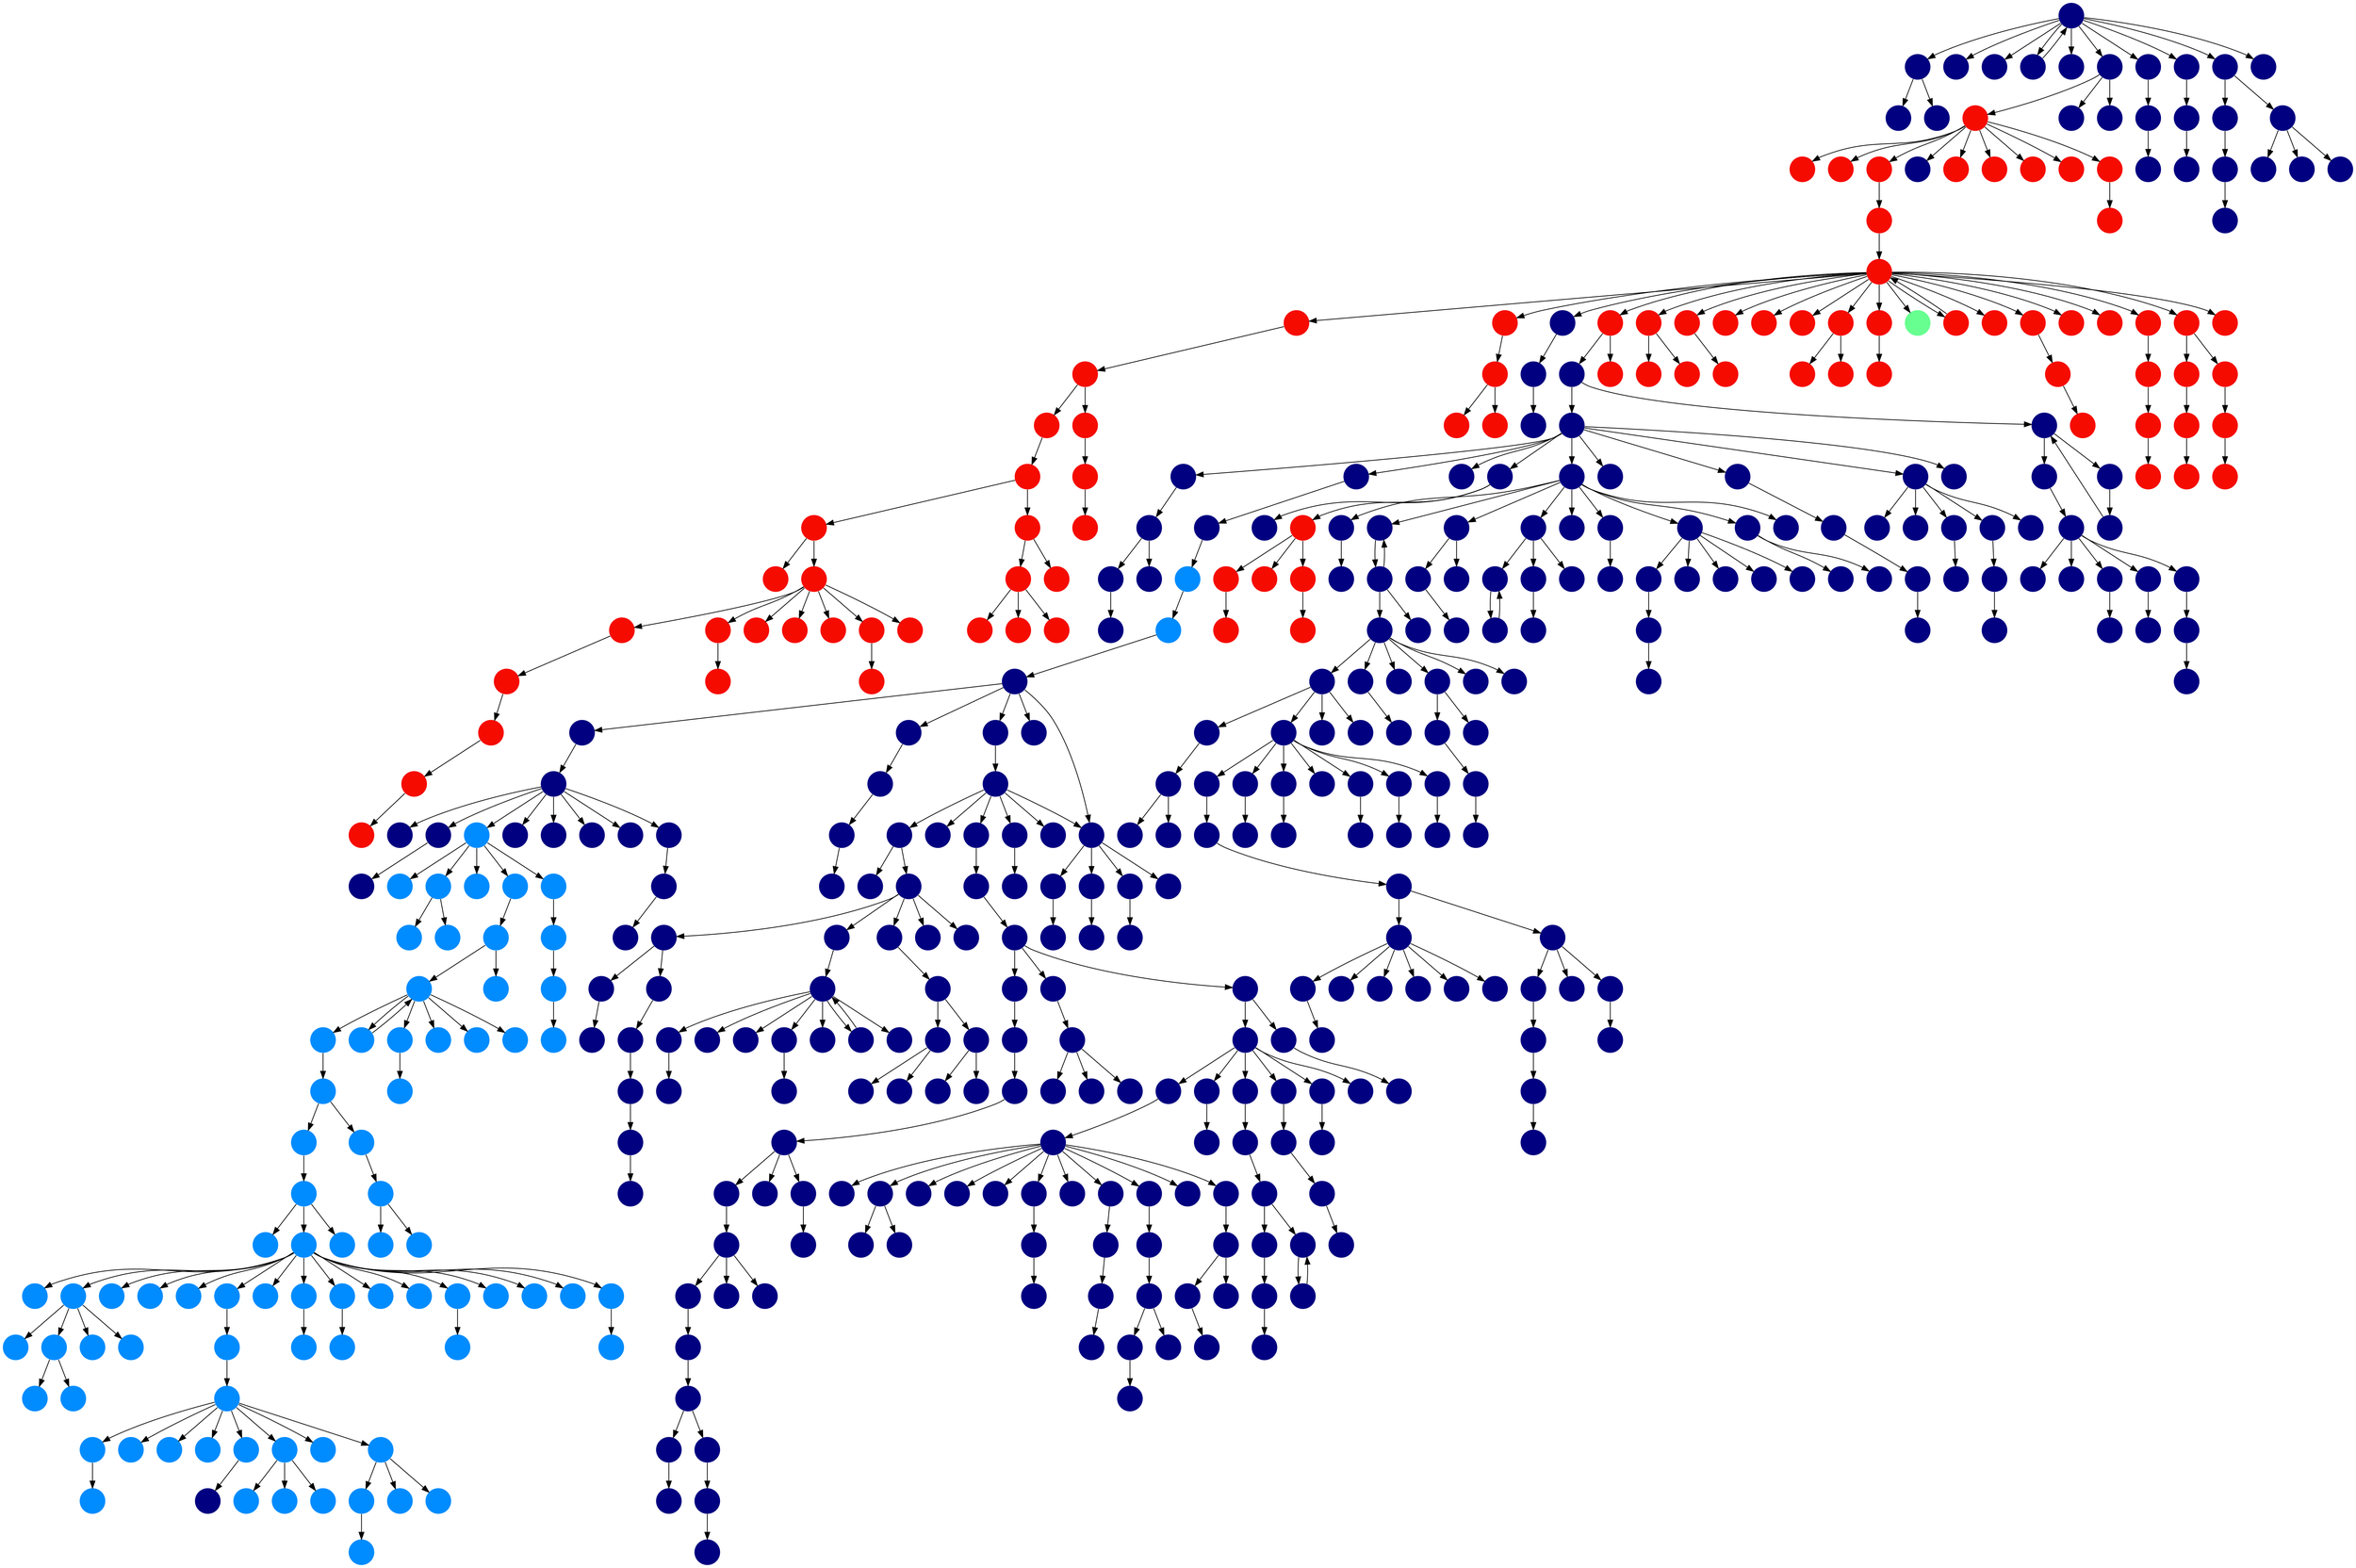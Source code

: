 digraph{
0 [tooltip = "A", penwidth = 0, style = filled, fillcolor = "#000080", shape = circle, label = ""]
1 [tooltip = "A", penwidth = 0, style = filled, fillcolor = "#000080", shape = circle, label = ""]
2 [tooltip = "A", penwidth = 0, style = filled, fillcolor = "#000080", shape = circle, label = ""]
3 [tooltip = "A", penwidth = 0, style = filled, fillcolor = "#000080", shape = circle, label = ""]
4 [tooltip = "A", penwidth = 0, style = filled, fillcolor = "#000080", shape = circle, label = ""]
5 [tooltip = "A", penwidth = 0, style = filled, fillcolor = "#000080", shape = circle, label = ""]
6 [tooltip = "A", penwidth = 0, style = filled, fillcolor = "#000080", shape = circle, label = ""]
7 [tooltip = "A", penwidth = 0, style = filled, fillcolor = "#000080", shape = circle, label = ""]
8 [tooltip = "A", penwidth = 0, style = filled, fillcolor = "#000080", shape = circle, label = ""]
9 [tooltip = "A", penwidth = 0, style = filled, fillcolor = "#000080", shape = circle, label = ""]
10 [tooltip = "A", penwidth = 0, style = filled, fillcolor = "#000080", shape = circle, label = ""]
11 [tooltip = "A", penwidth = 0, style = filled, fillcolor = "#000080", shape = circle, label = ""]
12 [tooltip = "A", penwidth = 0, style = filled, fillcolor = "#000080", shape = circle, label = ""]
13 [tooltip = "A", penwidth = 0, style = filled, fillcolor = "#000080", shape = circle, label = ""]
14 [tooltip = "A", penwidth = 0, style = filled, fillcolor = "#000080", shape = circle, label = ""]
15 [tooltip = "A", penwidth = 0, style = filled, fillcolor = "#000080", shape = circle, label = ""]
16 [tooltip = "A", penwidth = 0, style = filled, fillcolor = "#000080", shape = circle, label = ""]
17 [tooltip = "A", penwidth = 0, style = filled, fillcolor = "#000080", shape = circle, label = ""]
18 [tooltip = "A", penwidth = 0, style = filled, fillcolor = "#000080", shape = circle, label = ""]
19 [tooltip = "A", penwidth = 0, style = filled, fillcolor = "#000080", shape = circle, label = ""]
20 [tooltip = "A", penwidth = 0, style = filled, fillcolor = "#000080", shape = circle, label = ""]
21 [tooltip = "A", penwidth = 0, style = filled, fillcolor = "#000080", shape = circle, label = ""]
22 [tooltip = "A", penwidth = 0, style = filled, fillcolor = "#000080", shape = circle, label = ""]
23 [tooltip = "A", penwidth = 0, style = filled, fillcolor = "#000080", shape = circle, label = ""]
24 [tooltip = "A", penwidth = 0, style = filled, fillcolor = "#000080", shape = circle, label = ""]
25 [tooltip = "A", penwidth = 0, style = filled, fillcolor = "#000080", shape = circle, label = ""]
26 [tooltip = "A", penwidth = 0, style = filled, fillcolor = "#000080", shape = circle, label = ""]
27 [tooltip = "A", penwidth = 0, style = filled, fillcolor = "#000080", shape = circle, label = ""]
28 [tooltip = "A", penwidth = 0, style = filled, fillcolor = "#000080", shape = circle, label = ""]
29 [tooltip = "A", penwidth = 0, style = filled, fillcolor = "#000080", shape = circle, label = ""]
30 [tooltip = "A", penwidth = 0, style = filled, fillcolor = "#000080", shape = circle, label = ""]
31 [tooltip = "A", penwidth = 0, style = filled, fillcolor = "#000080", shape = circle, label = ""]
32 [tooltip = "A", penwidth = 0, style = filled, fillcolor = "#000080", shape = circle, label = ""]
33 [tooltip = "A", penwidth = 0, style = filled, fillcolor = "#000080", shape = circle, label = ""]
34 [tooltip = "A", penwidth = 0, style = filled, fillcolor = "#000080", shape = circle, label = ""]
35 [tooltip = "A", penwidth = 0, style = filled, fillcolor = "#000080", shape = circle, label = ""]
36 [tooltip = "A", penwidth = 0, style = filled, fillcolor = "#000080", shape = circle, label = ""]
37 [tooltip = "A", penwidth = 0, style = filled, fillcolor = "#000080", shape = circle, label = ""]
38 [tooltip = "A", penwidth = 0, style = filled, fillcolor = "#000080", shape = circle, label = ""]
39 [tooltip = "A", penwidth = 0, style = filled, fillcolor = "#000080", shape = circle, label = ""]
40 [tooltip = "A", penwidth = 0, style = filled, fillcolor = "#000080", shape = circle, label = ""]
41 [tooltip = "A", penwidth = 0, style = filled, fillcolor = "#000080", shape = circle, label = ""]
42 [tooltip = "A", penwidth = 0, style = filled, fillcolor = "#000080", shape = circle, label = ""]
43 [tooltip = "A", penwidth = 0, style = filled, fillcolor = "#000080", shape = circle, label = ""]
44 [tooltip = "A", penwidth = 0, style = filled, fillcolor = "#000080", shape = circle, label = ""]
45 [tooltip = "A", penwidth = 0, style = filled, fillcolor = "#000080", shape = circle, label = ""]
46 [tooltip = "A", penwidth = 0, style = filled, fillcolor = "#000080", shape = circle, label = ""]
47 [tooltip = "A", penwidth = 0, style = filled, fillcolor = "#000080", shape = circle, label = ""]
48 [tooltip = "A", penwidth = 0, style = filled, fillcolor = "#000080", shape = circle, label = ""]
49 [tooltip = "A", penwidth = 0, style = filled, fillcolor = "#000080", shape = circle, label = ""]
50 [tooltip = "A", penwidth = 0, style = filled, fillcolor = "#000080", shape = circle, label = ""]
51 [tooltip = "A", penwidth = 0, style = filled, fillcolor = "#000080", shape = circle, label = ""]
52 [tooltip = "A", penwidth = 0, style = filled, fillcolor = "#000080", shape = circle, label = ""]
53 [tooltip = "V", penwidth = 0, style = filled, fillcolor = "#f60b00", shape = circle, label = ""]
54 [tooltip = "A", penwidth = 0, style = filled, fillcolor = "#000080", shape = circle, label = ""]
55 [tooltip = "A", penwidth = 0, style = filled, fillcolor = "#000080", shape = circle, label = ""]
56 [tooltip = "V", penwidth = 0, style = filled, fillcolor = "#f60b00", shape = circle, label = ""]
57 [tooltip = "A", penwidth = 0, style = filled, fillcolor = "#000080", shape = circle, label = ""]
58 [tooltip = "V", penwidth = 0, style = filled, fillcolor = "#f60b00", shape = circle, label = ""]
59 [tooltip = "A", penwidth = 0, style = filled, fillcolor = "#000080", shape = circle, label = ""]
60 [tooltip = "A", penwidth = 0, style = filled, fillcolor = "#000080", shape = circle, label = ""]
61 [tooltip = "A", penwidth = 0, style = filled, fillcolor = "#000080", shape = circle, label = ""]
62 [tooltip = "A", penwidth = 0, style = filled, fillcolor = "#000080", shape = circle, label = ""]
63 [tooltip = "G", penwidth = 0, style = filled, fillcolor = "#008cff", shape = circle, label = ""]
64 [tooltip = "G", penwidth = 0, style = filled, fillcolor = "#008cff", shape = circle, label = ""]
65 [tooltip = "G", penwidth = 0, style = filled, fillcolor = "#008cff", shape = circle, label = ""]
66 [tooltip = "G", penwidth = 0, style = filled, fillcolor = "#008cff", shape = circle, label = ""]
67 [tooltip = "G", penwidth = 0, style = filled, fillcolor = "#008cff", shape = circle, label = ""]
68 [tooltip = "G", penwidth = 0, style = filled, fillcolor = "#008cff", shape = circle, label = ""]
69 [tooltip = "G", penwidth = 0, style = filled, fillcolor = "#008cff", shape = circle, label = ""]
70 [tooltip = "G", penwidth = 0, style = filled, fillcolor = "#008cff", shape = circle, label = ""]
71 [tooltip = "G", penwidth = 0, style = filled, fillcolor = "#008cff", shape = circle, label = ""]
72 [tooltip = "G", penwidth = 0, style = filled, fillcolor = "#008cff", shape = circle, label = ""]
73 [tooltip = "G", penwidth = 0, style = filled, fillcolor = "#008cff", shape = circle, label = ""]
74 [tooltip = "G", penwidth = 0, style = filled, fillcolor = "#008cff", shape = circle, label = ""]
75 [tooltip = "G", penwidth = 0, style = filled, fillcolor = "#008cff", shape = circle, label = ""]
76 [tooltip = "G", penwidth = 0, style = filled, fillcolor = "#008cff", shape = circle, label = ""]
77 [tooltip = "G", penwidth = 0, style = filled, fillcolor = "#008cff", shape = circle, label = ""]
78 [tooltip = "G", penwidth = 0, style = filled, fillcolor = "#008cff", shape = circle, label = ""]
79 [tooltip = "G", penwidth = 0, style = filled, fillcolor = "#008cff", shape = circle, label = ""]
80 [tooltip = "G", penwidth = 0, style = filled, fillcolor = "#008cff", shape = circle, label = ""]
81 [tooltip = "G", penwidth = 0, style = filled, fillcolor = "#008cff", shape = circle, label = ""]
82 [tooltip = "G", penwidth = 0, style = filled, fillcolor = "#008cff", shape = circle, label = ""]
83 [tooltip = "G", penwidth = 0, style = filled, fillcolor = "#008cff", shape = circle, label = ""]
84 [tooltip = "G", penwidth = 0, style = filled, fillcolor = "#008cff", shape = circle, label = ""]
85 [tooltip = "G", penwidth = 0, style = filled, fillcolor = "#008cff", shape = circle, label = ""]
86 [tooltip = "G", penwidth = 0, style = filled, fillcolor = "#008cff", shape = circle, label = ""]
87 [tooltip = "G", penwidth = 0, style = filled, fillcolor = "#008cff", shape = circle, label = ""]
88 [tooltip = "G", penwidth = 0, style = filled, fillcolor = "#008cff", shape = circle, label = ""]
89 [tooltip = "G", penwidth = 0, style = filled, fillcolor = "#008cff", shape = circle, label = ""]
90 [tooltip = "G", penwidth = 0, style = filled, fillcolor = "#008cff", shape = circle, label = ""]
91 [tooltip = "G", penwidth = 0, style = filled, fillcolor = "#008cff", shape = circle, label = ""]
92 [tooltip = "G", penwidth = 0, style = filled, fillcolor = "#008cff", shape = circle, label = ""]
93 [tooltip = "A", penwidth = 0, style = filled, fillcolor = "#000080", shape = circle, label = ""]
94 [tooltip = "A", penwidth = 0, style = filled, fillcolor = "#000080", shape = circle, label = ""]
95 [tooltip = "A", penwidth = 0, style = filled, fillcolor = "#000080", shape = circle, label = ""]
96 [tooltip = "A", penwidth = 0, style = filled, fillcolor = "#000080", shape = circle, label = ""]
97 [tooltip = "A", penwidth = 0, style = filled, fillcolor = "#000080", shape = circle, label = ""]
98 [tooltip = "A", penwidth = 0, style = filled, fillcolor = "#000080", shape = circle, label = ""]
99 [tooltip = "A", penwidth = 0, style = filled, fillcolor = "#000080", shape = circle, label = ""]
100 [tooltip = "A", penwidth = 0, style = filled, fillcolor = "#000080", shape = circle, label = ""]
101 [tooltip = "A", penwidth = 0, style = filled, fillcolor = "#000080", shape = circle, label = ""]
102 [tooltip = "A", penwidth = 0, style = filled, fillcolor = "#000080", shape = circle, label = ""]
103 [tooltip = "A", penwidth = 0, style = filled, fillcolor = "#000080", shape = circle, label = ""]
104 [tooltip = "A", penwidth = 0, style = filled, fillcolor = "#000080", shape = circle, label = ""]
105 [tooltip = "A", penwidth = 0, style = filled, fillcolor = "#000080", shape = circle, label = ""]
106 [tooltip = "A", penwidth = 0, style = filled, fillcolor = "#000080", shape = circle, label = ""]
107 [tooltip = "A", penwidth = 0, style = filled, fillcolor = "#000080", shape = circle, label = ""]
108 [tooltip = "A", penwidth = 0, style = filled, fillcolor = "#000080", shape = circle, label = ""]
109 [tooltip = "V", penwidth = 0, style = filled, fillcolor = "#f60b00", shape = circle, label = ""]
110 [tooltip = "G", penwidth = 0, style = filled, fillcolor = "#008cff", shape = circle, label = ""]
111 [tooltip = "A", penwidth = 0, style = filled, fillcolor = "#000080", shape = circle, label = ""]
112 [tooltip = "G", penwidth = 0, style = filled, fillcolor = "#008cff", shape = circle, label = ""]
113 [tooltip = "G", penwidth = 0, style = filled, fillcolor = "#008cff", shape = circle, label = ""]
114 [tooltip = "A", penwidth = 0, style = filled, fillcolor = "#000080", shape = circle, label = ""]
115 [tooltip = "A", penwidth = 0, style = filled, fillcolor = "#000080", shape = circle, label = ""]
116 [tooltip = "A", penwidth = 0, style = filled, fillcolor = "#000080", shape = circle, label = ""]
117 [tooltip = "A", penwidth = 0, style = filled, fillcolor = "#000080", shape = circle, label = ""]
118 [tooltip = "A", penwidth = 0, style = filled, fillcolor = "#000080", shape = circle, label = ""]
119 [tooltip = "A", penwidth = 0, style = filled, fillcolor = "#000080", shape = circle, label = ""]
120 [tooltip = "A", penwidth = 0, style = filled, fillcolor = "#000080", shape = circle, label = ""]
121 [tooltip = "A", penwidth = 0, style = filled, fillcolor = "#000080", shape = circle, label = ""]
122 [tooltip = "A", penwidth = 0, style = filled, fillcolor = "#000080", shape = circle, label = ""]
123 [tooltip = "A", penwidth = 0, style = filled, fillcolor = "#000080", shape = circle, label = ""]
124 [tooltip = "G", penwidth = 0, style = filled, fillcolor = "#008cff", shape = circle, label = ""]
125 [tooltip = "A", penwidth = 0, style = filled, fillcolor = "#000080", shape = circle, label = ""]
126 [tooltip = "A", penwidth = 0, style = filled, fillcolor = "#000080", shape = circle, label = ""]
127 [tooltip = "A", penwidth = 0, style = filled, fillcolor = "#000080", shape = circle, label = ""]
128 [tooltip = "A", penwidth = 0, style = filled, fillcolor = "#000080", shape = circle, label = ""]
129 [tooltip = "A", penwidth = 0, style = filled, fillcolor = "#000080", shape = circle, label = ""]
130 [tooltip = "A", penwidth = 0, style = filled, fillcolor = "#000080", shape = circle, label = ""]
131 [tooltip = "G", penwidth = 0, style = filled, fillcolor = "#008cff", shape = circle, label = ""]
132 [tooltip = "G", penwidth = 0, style = filled, fillcolor = "#008cff", shape = circle, label = ""]
133 [tooltip = "V", penwidth = 0, style = filled, fillcolor = "#f60b00", shape = circle, label = ""]
134 [tooltip = "A", penwidth = 0, style = filled, fillcolor = "#000080", shape = circle, label = ""]
135 [tooltip = "A", penwidth = 0, style = filled, fillcolor = "#000080", shape = circle, label = ""]
136 [tooltip = "V", penwidth = 0, style = filled, fillcolor = "#f60b00", shape = circle, label = ""]
137 [tooltip = "V", penwidth = 0, style = filled, fillcolor = "#f60b00", shape = circle, label = ""]
138 [tooltip = "V", penwidth = 0, style = filled, fillcolor = "#f60b00", shape = circle, label = ""]
139 [tooltip = "A", penwidth = 0, style = filled, fillcolor = "#000080", shape = circle, label = ""]
140 [tooltip = "V", penwidth = 0, style = filled, fillcolor = "#f60b00", shape = circle, label = ""]
141 [tooltip = "A", penwidth = 0, style = filled, fillcolor = "#000080", shape = circle, label = ""]
142 [tooltip = "V", penwidth = 0, style = filled, fillcolor = "#f60b00", shape = circle, label = ""]
143 [tooltip = "A", penwidth = 0, style = filled, fillcolor = "#000080", shape = circle, label = ""]
144 [tooltip = "V", penwidth = 0, style = filled, fillcolor = "#f60b00", shape = circle, label = ""]
145 [tooltip = "A", penwidth = 0, style = filled, fillcolor = "#000080", shape = circle, label = ""]
146 [tooltip = "V", penwidth = 0, style = filled, fillcolor = "#f60b00", shape = circle, label = ""]
147 [tooltip = "V", penwidth = 0, style = filled, fillcolor = "#f60b00", shape = circle, label = ""]
148 [tooltip = "V", penwidth = 0, style = filled, fillcolor = "#f60b00", shape = circle, label = ""]
149 [tooltip = "A", penwidth = 0, style = filled, fillcolor = "#000080", shape = circle, label = ""]
150 [tooltip = "V", penwidth = 0, style = filled, fillcolor = "#f60b00", shape = circle, label = ""]
151 [tooltip = "V", penwidth = 0, style = filled, fillcolor = "#f60b00", shape = circle, label = ""]
152 [tooltip = "V", penwidth = 0, style = filled, fillcolor = "#f60b00", shape = circle, label = ""]
153 [tooltip = "V", penwidth = 0, style = filled, fillcolor = "#f60b00", shape = circle, label = ""]
154 [tooltip = "A", penwidth = 0, style = filled, fillcolor = "#000080", shape = circle, label = ""]
155 [tooltip = "A", penwidth = 0, style = filled, fillcolor = "#000080", shape = circle, label = ""]
156 [tooltip = "L", penwidth = 0, style = filled, fillcolor = "#66ff90", shape = circle, label = ""]
157 [tooltip = "V", penwidth = 0, style = filled, fillcolor = "#f60b00", shape = circle, label = ""]
158 [tooltip = "V", penwidth = 0, style = filled, fillcolor = "#f60b00", shape = circle, label = ""]
159 [tooltip = "A", penwidth = 0, style = filled, fillcolor = "#000080", shape = circle, label = ""]
160 [tooltip = "V", penwidth = 0, style = filled, fillcolor = "#f60b00", shape = circle, label = ""]
161 [tooltip = "V", penwidth = 0, style = filled, fillcolor = "#f60b00", shape = circle, label = ""]
162 [tooltip = "A", penwidth = 0, style = filled, fillcolor = "#000080", shape = circle, label = ""]
163 [tooltip = "A", penwidth = 0, style = filled, fillcolor = "#000080", shape = circle, label = ""]
164 [tooltip = "A", penwidth = 0, style = filled, fillcolor = "#000080", shape = circle, label = ""]
165 [tooltip = "V", penwidth = 0, style = filled, fillcolor = "#f60b00", shape = circle, label = ""]
166 [tooltip = "V", penwidth = 0, style = filled, fillcolor = "#f60b00", shape = circle, label = ""]
167 [tooltip = "V", penwidth = 0, style = filled, fillcolor = "#f60b00", shape = circle, label = ""]
168 [tooltip = "A", penwidth = 0, style = filled, fillcolor = "#000080", shape = circle, label = ""]
169 [tooltip = "V", penwidth = 0, style = filled, fillcolor = "#f60b00", shape = circle, label = ""]
170 [tooltip = "V", penwidth = 0, style = filled, fillcolor = "#f60b00", shape = circle, label = ""]
171 [tooltip = "A", penwidth = 0, style = filled, fillcolor = "#000080", shape = circle, label = ""]
172 [tooltip = "A", penwidth = 0, style = filled, fillcolor = "#000080", shape = circle, label = ""]
173 [tooltip = "A", penwidth = 0, style = filled, fillcolor = "#000080", shape = circle, label = ""]
174 [tooltip = "A", penwidth = 0, style = filled, fillcolor = "#000080", shape = circle, label = ""]
175 [tooltip = "A", penwidth = 0, style = filled, fillcolor = "#000080", shape = circle, label = ""]
176 [tooltip = "V", penwidth = 0, style = filled, fillcolor = "#f60b00", shape = circle, label = ""]
177 [tooltip = "A", penwidth = 0, style = filled, fillcolor = "#000080", shape = circle, label = ""]
178 [tooltip = "A", penwidth = 0, style = filled, fillcolor = "#000080", shape = circle, label = ""]
179 [tooltip = "A", penwidth = 0, style = filled, fillcolor = "#000080", shape = circle, label = ""]
180 [tooltip = "A", penwidth = 0, style = filled, fillcolor = "#000080", shape = circle, label = ""]
181 [tooltip = "A", penwidth = 0, style = filled, fillcolor = "#000080", shape = circle, label = ""]
182 [tooltip = "A", penwidth = 0, style = filled, fillcolor = "#000080", shape = circle, label = ""]
183 [tooltip = "A", penwidth = 0, style = filled, fillcolor = "#000080", shape = circle, label = ""]
184 [tooltip = "A", penwidth = 0, style = filled, fillcolor = "#000080", shape = circle, label = ""]
185 [tooltip = "A", penwidth = 0, style = filled, fillcolor = "#000080", shape = circle, label = ""]
186 [tooltip = "A", penwidth = 0, style = filled, fillcolor = "#000080", shape = circle, label = ""]
187 [tooltip = "A", penwidth = 0, style = filled, fillcolor = "#000080", shape = circle, label = ""]
188 [tooltip = "A", penwidth = 0, style = filled, fillcolor = "#000080", shape = circle, label = ""]
189 [tooltip = "A", penwidth = 0, style = filled, fillcolor = "#000080", shape = circle, label = ""]
190 [tooltip = "A", penwidth = 0, style = filled, fillcolor = "#000080", shape = circle, label = ""]
191 [tooltip = "A", penwidth = 0, style = filled, fillcolor = "#000080", shape = circle, label = ""]
192 [tooltip = "A", penwidth = 0, style = filled, fillcolor = "#000080", shape = circle, label = ""]
193 [tooltip = "A", penwidth = 0, style = filled, fillcolor = "#000080", shape = circle, label = ""]
194 [tooltip = "A", penwidth = 0, style = filled, fillcolor = "#000080", shape = circle, label = ""]
195 [tooltip = "A", penwidth = 0, style = filled, fillcolor = "#000080", shape = circle, label = ""]
196 [tooltip = "A", penwidth = 0, style = filled, fillcolor = "#000080", shape = circle, label = ""]
197 [tooltip = "A", penwidth = 0, style = filled, fillcolor = "#000080", shape = circle, label = ""]
198 [tooltip = "A", penwidth = 0, style = filled, fillcolor = "#000080", shape = circle, label = ""]
199 [tooltip = "A", penwidth = 0, style = filled, fillcolor = "#000080", shape = circle, label = ""]
200 [tooltip = "A", penwidth = 0, style = filled, fillcolor = "#000080", shape = circle, label = ""]
201 [tooltip = "V", penwidth = 0, style = filled, fillcolor = "#f60b00", shape = circle, label = ""]
202 [tooltip = "A", penwidth = 0, style = filled, fillcolor = "#000080", shape = circle, label = ""]
203 [tooltip = "A", penwidth = 0, style = filled, fillcolor = "#000080", shape = circle, label = ""]
204 [tooltip = "A", penwidth = 0, style = filled, fillcolor = "#000080", shape = circle, label = ""]
205 [tooltip = "V", penwidth = 0, style = filled, fillcolor = "#f60b00", shape = circle, label = ""]
206 [tooltip = "V", penwidth = 0, style = filled, fillcolor = "#f60b00", shape = circle, label = ""]
207 [tooltip = "A", penwidth = 0, style = filled, fillcolor = "#000080", shape = circle, label = ""]
208 [tooltip = "A", penwidth = 0, style = filled, fillcolor = "#000080", shape = circle, label = ""]
209 [tooltip = "A", penwidth = 0, style = filled, fillcolor = "#000080", shape = circle, label = ""]
210 [tooltip = "A", penwidth = 0, style = filled, fillcolor = "#000080", shape = circle, label = ""]
211 [tooltip = "V", penwidth = 0, style = filled, fillcolor = "#f60b00", shape = circle, label = ""]
212 [tooltip = "A", penwidth = 0, style = filled, fillcolor = "#000080", shape = circle, label = ""]
213 [tooltip = "A", penwidth = 0, style = filled, fillcolor = "#000080", shape = circle, label = ""]
214 [tooltip = "A", penwidth = 0, style = filled, fillcolor = "#000080", shape = circle, label = ""]
215 [tooltip = "A", penwidth = 0, style = filled, fillcolor = "#000080", shape = circle, label = ""]
216 [tooltip = "A", penwidth = 0, style = filled, fillcolor = "#000080", shape = circle, label = ""]
217 [tooltip = "A", penwidth = 0, style = filled, fillcolor = "#000080", shape = circle, label = ""]
218 [tooltip = "A", penwidth = 0, style = filled, fillcolor = "#000080", shape = circle, label = ""]
219 [tooltip = "A", penwidth = 0, style = filled, fillcolor = "#000080", shape = circle, label = ""]
220 [tooltip = "A", penwidth = 0, style = filled, fillcolor = "#000080", shape = circle, label = ""]
221 [tooltip = "A", penwidth = 0, style = filled, fillcolor = "#000080", shape = circle, label = ""]
222 [tooltip = "A", penwidth = 0, style = filled, fillcolor = "#000080", shape = circle, label = ""]
223 [tooltip = "A", penwidth = 0, style = filled, fillcolor = "#000080", shape = circle, label = ""]
224 [tooltip = "A", penwidth = 0, style = filled, fillcolor = "#000080", shape = circle, label = ""]
225 [tooltip = "A", penwidth = 0, style = filled, fillcolor = "#000080", shape = circle, label = ""]
226 [tooltip = "A", penwidth = 0, style = filled, fillcolor = "#000080", shape = circle, label = ""]
227 [tooltip = "A", penwidth = 0, style = filled, fillcolor = "#000080", shape = circle, label = ""]
228 [tooltip = "A", penwidth = 0, style = filled, fillcolor = "#000080", shape = circle, label = ""]
229 [tooltip = "A", penwidth = 0, style = filled, fillcolor = "#000080", shape = circle, label = ""]
230 [tooltip = "A", penwidth = 0, style = filled, fillcolor = "#000080", shape = circle, label = ""]
231 [tooltip = "A", penwidth = 0, style = filled, fillcolor = "#000080", shape = circle, label = ""]
232 [tooltip = "A", penwidth = 0, style = filled, fillcolor = "#000080", shape = circle, label = ""]
233 [tooltip = "A", penwidth = 0, style = filled, fillcolor = "#000080", shape = circle, label = ""]
234 [tooltip = "A", penwidth = 0, style = filled, fillcolor = "#000080", shape = circle, label = ""]
235 [tooltip = "A", penwidth = 0, style = filled, fillcolor = "#000080", shape = circle, label = ""]
236 [tooltip = "V", penwidth = 0, style = filled, fillcolor = "#f60b00", shape = circle, label = ""]
237 [tooltip = "V", penwidth = 0, style = filled, fillcolor = "#f60b00", shape = circle, label = ""]
238 [tooltip = "V", penwidth = 0, style = filled, fillcolor = "#f60b00", shape = circle, label = ""]
239 [tooltip = "V", penwidth = 0, style = filled, fillcolor = "#f60b00", shape = circle, label = ""]
240 [tooltip = "V", penwidth = 0, style = filled, fillcolor = "#f60b00", shape = circle, label = ""]
241 [tooltip = "V", penwidth = 0, style = filled, fillcolor = "#f60b00", shape = circle, label = ""]
242 [tooltip = "V", penwidth = 0, style = filled, fillcolor = "#f60b00", shape = circle, label = ""]
243 [tooltip = "V", penwidth = 0, style = filled, fillcolor = "#f60b00", shape = circle, label = ""]
244 [tooltip = "V", penwidth = 0, style = filled, fillcolor = "#f60b00", shape = circle, label = ""]
245 [tooltip = "V", penwidth = 0, style = filled, fillcolor = "#f60b00", shape = circle, label = ""]
246 [tooltip = "V", penwidth = 0, style = filled, fillcolor = "#f60b00", shape = circle, label = ""]
247 [tooltip = "V", penwidth = 0, style = filled, fillcolor = "#f60b00", shape = circle, label = ""]
248 [tooltip = "A", penwidth = 0, style = filled, fillcolor = "#000080", shape = circle, label = ""]
249 [tooltip = "A", penwidth = 0, style = filled, fillcolor = "#000080", shape = circle, label = ""]
250 [tooltip = "A", penwidth = 0, style = filled, fillcolor = "#000080", shape = circle, label = ""]
251 [tooltip = "A", penwidth = 0, style = filled, fillcolor = "#000080", shape = circle, label = ""]
252 [tooltip = "A", penwidth = 0, style = filled, fillcolor = "#000080", shape = circle, label = ""]
253 [tooltip = "A", penwidth = 0, style = filled, fillcolor = "#000080", shape = circle, label = ""]
254 [tooltip = "A", penwidth = 0, style = filled, fillcolor = "#000080", shape = circle, label = ""]
255 [tooltip = "A", penwidth = 0, style = filled, fillcolor = "#000080", shape = circle, label = ""]
256 [tooltip = "A", penwidth = 0, style = filled, fillcolor = "#000080", shape = circle, label = ""]
257 [tooltip = "A", penwidth = 0, style = filled, fillcolor = "#000080", shape = circle, label = ""]
258 [tooltip = "A", penwidth = 0, style = filled, fillcolor = "#000080", shape = circle, label = ""]
259 [tooltip = "A", penwidth = 0, style = filled, fillcolor = "#000080", shape = circle, label = ""]
260 [tooltip = "V", penwidth = 0, style = filled, fillcolor = "#f60b00", shape = circle, label = ""]
261 [tooltip = "V", penwidth = 0, style = filled, fillcolor = "#f60b00", shape = circle, label = ""]
262 [tooltip = "V", penwidth = 0, style = filled, fillcolor = "#f60b00", shape = circle, label = ""]
263 [tooltip = "A", penwidth = 0, style = filled, fillcolor = "#000080", shape = circle, label = ""]
264 [tooltip = "A", penwidth = 0, style = filled, fillcolor = "#000080", shape = circle, label = ""]
265 [tooltip = "A", penwidth = 0, style = filled, fillcolor = "#000080", shape = circle, label = ""]
266 [tooltip = "A", penwidth = 0, style = filled, fillcolor = "#000080", shape = circle, label = ""]
267 [tooltip = "A", penwidth = 0, style = filled, fillcolor = "#000080", shape = circle, label = ""]
268 [tooltip = "A", penwidth = 0, style = filled, fillcolor = "#000080", shape = circle, label = ""]
269 [tooltip = "A", penwidth = 0, style = filled, fillcolor = "#000080", shape = circle, label = ""]
270 [tooltip = "A", penwidth = 0, style = filled, fillcolor = "#000080", shape = circle, label = ""]
271 [tooltip = "A", penwidth = 0, style = filled, fillcolor = "#000080", shape = circle, label = ""]
272 [tooltip = "A", penwidth = 0, style = filled, fillcolor = "#000080", shape = circle, label = ""]
273 [tooltip = "A", penwidth = 0, style = filled, fillcolor = "#000080", shape = circle, label = ""]
274 [tooltip = "A", penwidth = 0, style = filled, fillcolor = "#000080", shape = circle, label = ""]
275 [tooltip = "A", penwidth = 0, style = filled, fillcolor = "#000080", shape = circle, label = ""]
276 [tooltip = "A", penwidth = 0, style = filled, fillcolor = "#000080", shape = circle, label = ""]
277 [tooltip = "A", penwidth = 0, style = filled, fillcolor = "#000080", shape = circle, label = ""]
278 [tooltip = "A", penwidth = 0, style = filled, fillcolor = "#000080", shape = circle, label = ""]
279 [tooltip = "A", penwidth = 0, style = filled, fillcolor = "#000080", shape = circle, label = ""]
280 [tooltip = "A", penwidth = 0, style = filled, fillcolor = "#000080", shape = circle, label = ""]
281 [tooltip = "A", penwidth = 0, style = filled, fillcolor = "#000080", shape = circle, label = ""]
282 [tooltip = "V", penwidth = 0, style = filled, fillcolor = "#f60b00", shape = circle, label = ""]
283 [tooltip = "A", penwidth = 0, style = filled, fillcolor = "#000080", shape = circle, label = ""]
284 [tooltip = "A", penwidth = 0, style = filled, fillcolor = "#000080", shape = circle, label = ""]
285 [tooltip = "A", penwidth = 0, style = filled, fillcolor = "#000080", shape = circle, label = ""]
286 [tooltip = "A", penwidth = 0, style = filled, fillcolor = "#000080", shape = circle, label = ""]
287 [tooltip = "A", penwidth = 0, style = filled, fillcolor = "#000080", shape = circle, label = ""]
288 [tooltip = "A", penwidth = 0, style = filled, fillcolor = "#000080", shape = circle, label = ""]
289 [tooltip = "V", penwidth = 0, style = filled, fillcolor = "#f60b00", shape = circle, label = ""]
290 [tooltip = "A", penwidth = 0, style = filled, fillcolor = "#000080", shape = circle, label = ""]
291 [tooltip = "A", penwidth = 0, style = filled, fillcolor = "#000080", shape = circle, label = ""]
292 [tooltip = "G", penwidth = 0, style = filled, fillcolor = "#008cff", shape = circle, label = ""]
293 [tooltip = "G", penwidth = 0, style = filled, fillcolor = "#008cff", shape = circle, label = ""]
294 [tooltip = "G", penwidth = 0, style = filled, fillcolor = "#008cff", shape = circle, label = ""]
295 [tooltip = "G", penwidth = 0, style = filled, fillcolor = "#008cff", shape = circle, label = ""]
296 [tooltip = "G", penwidth = 0, style = filled, fillcolor = "#008cff", shape = circle, label = ""]
297 [tooltip = "G", penwidth = 0, style = filled, fillcolor = "#008cff", shape = circle, label = ""]
298 [tooltip = "G", penwidth = 0, style = filled, fillcolor = "#008cff", shape = circle, label = ""]
299 [tooltip = "A", penwidth = 0, style = filled, fillcolor = "#000080", shape = circle, label = ""]
300 [tooltip = "G", penwidth = 0, style = filled, fillcolor = "#008cff", shape = circle, label = ""]
301 [tooltip = "G", penwidth = 0, style = filled, fillcolor = "#008cff", shape = circle, label = ""]
302 [tooltip = "G", penwidth = 0, style = filled, fillcolor = "#008cff", shape = circle, label = ""]
303 [tooltip = "G", penwidth = 0, style = filled, fillcolor = "#008cff", shape = circle, label = ""]
304 [tooltip = "G", penwidth = 0, style = filled, fillcolor = "#008cff", shape = circle, label = ""]
305 [tooltip = "G", penwidth = 0, style = filled, fillcolor = "#008cff", shape = circle, label = ""]
306 [tooltip = "G", penwidth = 0, style = filled, fillcolor = "#008cff", shape = circle, label = ""]
307 [tooltip = "G", penwidth = 0, style = filled, fillcolor = "#008cff", shape = circle, label = ""]
308 [tooltip = "V", penwidth = 0, style = filled, fillcolor = "#f60b00", shape = circle, label = ""]
309 [tooltip = "A", penwidth = 0, style = filled, fillcolor = "#000080", shape = circle, label = ""]
310 [tooltip = "A", penwidth = 0, style = filled, fillcolor = "#000080", shape = circle, label = ""]
311 [tooltip = "A", penwidth = 0, style = filled, fillcolor = "#000080", shape = circle, label = ""]
312 [tooltip = "V", penwidth = 0, style = filled, fillcolor = "#f60b00", shape = circle, label = ""]
313 [tooltip = "A", penwidth = 0, style = filled, fillcolor = "#000080", shape = circle, label = ""]
314 [tooltip = "A", penwidth = 0, style = filled, fillcolor = "#000080", shape = circle, label = ""]
315 [tooltip = "A", penwidth = 0, style = filled, fillcolor = "#000080", shape = circle, label = ""]
316 [tooltip = "A", penwidth = 0, style = filled, fillcolor = "#000080", shape = circle, label = ""]
317 [tooltip = "A", penwidth = 0, style = filled, fillcolor = "#000080", shape = circle, label = ""]
318 [tooltip = "V", penwidth = 0, style = filled, fillcolor = "#f60b00", shape = circle, label = ""]
319 [tooltip = "A", penwidth = 0, style = filled, fillcolor = "#000080", shape = circle, label = ""]
320 [tooltip = "A", penwidth = 0, style = filled, fillcolor = "#000080", shape = circle, label = ""]
321 [tooltip = "A", penwidth = 0, style = filled, fillcolor = "#000080", shape = circle, label = ""]
322 [tooltip = "A", penwidth = 0, style = filled, fillcolor = "#000080", shape = circle, label = ""]
323 [tooltip = "G", penwidth = 0, style = filled, fillcolor = "#008cff", shape = circle, label = ""]
324 [tooltip = "V", penwidth = 0, style = filled, fillcolor = "#f60b00", shape = circle, label = ""]
325 [tooltip = "A", penwidth = 0, style = filled, fillcolor = "#000080", shape = circle, label = ""]
326 [tooltip = "A", penwidth = 0, style = filled, fillcolor = "#000080", shape = circle, label = ""]
327 [tooltip = "A", penwidth = 0, style = filled, fillcolor = "#000080", shape = circle, label = ""]
328 [tooltip = "A", penwidth = 0, style = filled, fillcolor = "#000080", shape = circle, label = ""]
329 [tooltip = "A", penwidth = 0, style = filled, fillcolor = "#000080", shape = circle, label = ""]
330 [tooltip = "A", penwidth = 0, style = filled, fillcolor = "#000080", shape = circle, label = ""]
331 [tooltip = "A", penwidth = 0, style = filled, fillcolor = "#000080", shape = circle, label = ""]
332 [tooltip = "A", penwidth = 0, style = filled, fillcolor = "#000080", shape = circle, label = ""]
333 [tooltip = "A", penwidth = 0, style = filled, fillcolor = "#000080", shape = circle, label = ""]
334 [tooltip = "G", penwidth = 0, style = filled, fillcolor = "#008cff", shape = circle, label = ""]
335 [tooltip = "G", penwidth = 0, style = filled, fillcolor = "#008cff", shape = circle, label = ""]
336 [tooltip = "G", penwidth = 0, style = filled, fillcolor = "#008cff", shape = circle, label = ""]
337 [tooltip = "G", penwidth = 0, style = filled, fillcolor = "#008cff", shape = circle, label = ""]
338 [tooltip = "G", penwidth = 0, style = filled, fillcolor = "#008cff", shape = circle, label = ""]
339 [tooltip = "G", penwidth = 0, style = filled, fillcolor = "#008cff", shape = circle, label = ""]
340 [tooltip = "A", penwidth = 0, style = filled, fillcolor = "#000080", shape = circle, label = ""]
341 [tooltip = "A", penwidth = 0, style = filled, fillcolor = "#000080", shape = circle, label = ""]
342 [tooltip = "A", penwidth = 0, style = filled, fillcolor = "#000080", shape = circle, label = ""]
343 [tooltip = "A", penwidth = 0, style = filled, fillcolor = "#000080", shape = circle, label = ""]
344 [tooltip = "G", penwidth = 0, style = filled, fillcolor = "#008cff", shape = circle, label = ""]
345 [tooltip = "V", penwidth = 0, style = filled, fillcolor = "#f60b00", shape = circle, label = ""]
346 [tooltip = "V", penwidth = 0, style = filled, fillcolor = "#f60b00", shape = circle, label = ""]
347 [tooltip = "V", penwidth = 0, style = filled, fillcolor = "#f60b00", shape = circle, label = ""]
348 [tooltip = "V", penwidth = 0, style = filled, fillcolor = "#f60b00", shape = circle, label = ""]
349 [tooltip = "V", penwidth = 0, style = filled, fillcolor = "#f60b00", shape = circle, label = ""]
350 [tooltip = "V", penwidth = 0, style = filled, fillcolor = "#f60b00", shape = circle, label = ""]
351 [tooltip = "V", penwidth = 0, style = filled, fillcolor = "#f60b00", shape = circle, label = ""]
352 [tooltip = "A", penwidth = 0, style = filled, fillcolor = "#000080", shape = circle, label = ""]
353 [tooltip = "A", penwidth = 0, style = filled, fillcolor = "#000080", shape = circle, label = ""]
354 [tooltip = "A", penwidth = 0, style = filled, fillcolor = "#000080", shape = circle, label = ""]
355 [tooltip = "A", penwidth = 0, style = filled, fillcolor = "#000080", shape = circle, label = ""]
356 [tooltip = "A", penwidth = 0, style = filled, fillcolor = "#000080", shape = circle, label = ""]
357 [tooltip = "A", penwidth = 0, style = filled, fillcolor = "#000080", shape = circle, label = ""]
358 [tooltip = "A", penwidth = 0, style = filled, fillcolor = "#000080", shape = circle, label = ""]
359 [tooltip = "A", penwidth = 0, style = filled, fillcolor = "#000080", shape = circle, label = ""]
360 [tooltip = "A", penwidth = 0, style = filled, fillcolor = "#000080", shape = circle, label = ""]
361 [tooltip = "A", penwidth = 0, style = filled, fillcolor = "#000080", shape = circle, label = ""]
362 [tooltip = "V", penwidth = 0, style = filled, fillcolor = "#f60b00", shape = circle, label = ""]
363 [tooltip = "V", penwidth = 0, style = filled, fillcolor = "#f60b00", shape = circle, label = ""]
364 [tooltip = "V", penwidth = 0, style = filled, fillcolor = "#f60b00", shape = circle, label = ""]
365 [tooltip = "V", penwidth = 0, style = filled, fillcolor = "#f60b00", shape = circle, label = ""]
366 [tooltip = "V", penwidth = 0, style = filled, fillcolor = "#f60b00", shape = circle, label = ""]
367 [tooltip = "V", penwidth = 0, style = filled, fillcolor = "#f60b00", shape = circle, label = ""]
368 [tooltip = "V", penwidth = 0, style = filled, fillcolor = "#f60b00", shape = circle, label = ""]
369 [tooltip = "V", penwidth = 0, style = filled, fillcolor = "#f60b00", shape = circle, label = ""]
370 [tooltip = "V", penwidth = 0, style = filled, fillcolor = "#f60b00", shape = circle, label = ""]
371 [tooltip = "A", penwidth = 0, style = filled, fillcolor = "#000080", shape = circle, label = ""]
372 [tooltip = "V", penwidth = 0, style = filled, fillcolor = "#f60b00", shape = circle, label = ""]
373 [tooltip = "A", penwidth = 0, style = filled, fillcolor = "#000080", shape = circle, label = ""]
374 [tooltip = "A", penwidth = 0, style = filled, fillcolor = "#000080", shape = circle, label = ""]
375 [tooltip = "A", penwidth = 0, style = filled, fillcolor = "#000080", shape = circle, label = ""]
376 [tooltip = "A", penwidth = 0, style = filled, fillcolor = "#000080", shape = circle, label = ""]
377 [tooltip = "A", penwidth = 0, style = filled, fillcolor = "#000080", shape = circle, label = ""]
378 [tooltip = "A", penwidth = 0, style = filled, fillcolor = "#000080", shape = circle, label = ""]
379 [tooltip = "A", penwidth = 0, style = filled, fillcolor = "#000080", shape = circle, label = ""]
380 [tooltip = "A", penwidth = 0, style = filled, fillcolor = "#000080", shape = circle, label = ""]
381 [tooltip = "A", penwidth = 0, style = filled, fillcolor = "#000080", shape = circle, label = ""]
382 [tooltip = "A", penwidth = 0, style = filled, fillcolor = "#000080", shape = circle, label = ""]
383 [tooltip = "G", penwidth = 0, style = filled, fillcolor = "#008cff", shape = circle, label = ""]
384 [tooltip = "A", penwidth = 0, style = filled, fillcolor = "#000080", shape = circle, label = ""]
385 [tooltip = "G", penwidth = 0, style = filled, fillcolor = "#008cff", shape = circle, label = ""]
386 [tooltip = "A", penwidth = 0, style = filled, fillcolor = "#000080", shape = circle, label = ""]
387 [tooltip = "V", penwidth = 0, style = filled, fillcolor = "#f60b00", shape = circle, label = ""]
388 [tooltip = "V", penwidth = 0, style = filled, fillcolor = "#f60b00", shape = circle, label = ""]
389 [tooltip = "A", penwidth = 0, style = filled, fillcolor = "#000080", shape = circle, label = ""]
390 [tooltip = "A", penwidth = 0, style = filled, fillcolor = "#000080", shape = circle, label = ""]
391 [tooltip = "A", penwidth = 0, style = filled, fillcolor = "#000080", shape = circle, label = ""]
392 [tooltip = "A", penwidth = 0, style = filled, fillcolor = "#000080", shape = circle, label = ""]
393 [tooltip = "A", penwidth = 0, style = filled, fillcolor = "#000080", shape = circle, label = ""]
394 [tooltip = "V", penwidth = 0, style = filled, fillcolor = "#f60b00", shape = circle, label = ""]
395 [tooltip = "V", penwidth = 0, style = filled, fillcolor = "#f60b00", shape = circle, label = ""]
396 [tooltip = "A", penwidth = 0, style = filled, fillcolor = "#000080", shape = circle, label = ""]
397 [tooltip = "A", penwidth = 0, style = filled, fillcolor = "#000080", shape = circle, label = ""]
398 [tooltip = "A", penwidth = 0, style = filled, fillcolor = "#000080", shape = circle, label = ""]
399 [tooltip = "A", penwidth = 0, style = filled, fillcolor = "#000080", shape = circle, label = ""]
400 [tooltip = "G", penwidth = 0, style = filled, fillcolor = "#008cff", shape = circle, label = ""]
401 [tooltip = "A", penwidth = 0, style = filled, fillcolor = "#000080", shape = circle, label = ""]
402 [tooltip = "V", penwidth = 0, style = filled, fillcolor = "#f60b00", shape = circle, label = ""]
403 [tooltip = "V", penwidth = 0, style = filled, fillcolor = "#f60b00", shape = circle, label = ""]
404 [tooltip = "A", penwidth = 0, style = filled, fillcolor = "#000080", shape = circle, label = ""]
405 [tooltip = "V", penwidth = 0, style = filled, fillcolor = "#f60b00", shape = circle, label = ""]
406 [tooltip = "A", penwidth = 0, style = filled, fillcolor = "#000080", shape = circle, label = ""]
407 [tooltip = "G", penwidth = 0, style = filled, fillcolor = "#008cff", shape = circle, label = ""]
408 [tooltip = "G", penwidth = 0, style = filled, fillcolor = "#008cff", shape = circle, label = ""]
409 [tooltip = "A", penwidth = 0, style = filled, fillcolor = "#000080", shape = circle, label = ""]
410 [tooltip = "V", penwidth = 0, style = filled, fillcolor = "#f60b00", shape = circle, label = ""]
411 [tooltip = "A", penwidth = 0, style = filled, fillcolor = "#000080", shape = circle, label = ""]
412 [tooltip = "A", penwidth = 0, style = filled, fillcolor = "#000080", shape = circle, label = ""]
413 [tooltip = "A", penwidth = 0, style = filled, fillcolor = "#000080", shape = circle, label = ""]
414 [tooltip = "A", penwidth = 0, style = filled, fillcolor = "#000080", shape = circle, label = ""]
415 [tooltip = "A", penwidth = 0, style = filled, fillcolor = "#000080", shape = circle, label = ""]
416 [tooltip = "V", penwidth = 0, style = filled, fillcolor = "#f60b00", shape = circle, label = ""]
417 [tooltip = "A", penwidth = 0, style = filled, fillcolor = "#000080", shape = circle, label = ""]
418 [tooltip = "A", penwidth = 0, style = filled, fillcolor = "#000080", shape = circle, label = ""]
419 [tooltip = "A", penwidth = 0, style = filled, fillcolor = "#000080", shape = circle, label = ""]
420 [tooltip = "V", penwidth = 0, style = filled, fillcolor = "#f60b00", shape = circle, label = ""]
421 [tooltip = "V", penwidth = 0, style = filled, fillcolor = "#f60b00", shape = circle, label = ""]
422 [tooltip = "G", penwidth = 0, style = filled, fillcolor = "#008cff", shape = circle, label = ""]
423 [tooltip = "A", penwidth = 0, style = filled, fillcolor = "#000080", shape = circle, label = ""]
424 [tooltip = "A", penwidth = 0, style = filled, fillcolor = "#000080", shape = circle, label = ""]
425 [tooltip = "G", penwidth = 0, style = filled, fillcolor = "#008cff", shape = circle, label = ""]
426 [tooltip = "A", penwidth = 0, style = filled, fillcolor = "#000080", shape = circle, label = ""]
427 [tooltip = "V", penwidth = 0, style = filled, fillcolor = "#f60b00", shape = circle, label = ""]
428 [tooltip = "A", penwidth = 0, style = filled, fillcolor = "#000080", shape = circle, label = ""]
429 [tooltip = "A", penwidth = 0, style = filled, fillcolor = "#000080", shape = circle, label = ""]
430 [tooltip = "G", penwidth = 0, style = filled, fillcolor = "#008cff", shape = circle, label = ""]
431 [tooltip = "A", penwidth = 0, style = filled, fillcolor = "#000080", shape = circle, label = ""]
432 [tooltip = "A", penwidth = 0, style = filled, fillcolor = "#000080", shape = circle, label = ""]
433 [tooltip = "A", penwidth = 0, style = filled, fillcolor = "#000080", shape = circle, label = ""]
434 [tooltip = "A", penwidth = 0, style = filled, fillcolor = "#000080", shape = circle, label = ""]
435 [tooltip = "A", penwidth = 0, style = filled, fillcolor = "#000080", shape = circle, label = ""]
436 [tooltip = "G", penwidth = 0, style = filled, fillcolor = "#008cff", shape = circle, label = ""]
437 [tooltip = "A", penwidth = 0, style = filled, fillcolor = "#000080", shape = circle, label = ""]
438 [tooltip = "A", penwidth = 0, style = filled, fillcolor = "#000080", shape = circle, label = ""]
439 [tooltip = "A", penwidth = 0, style = filled, fillcolor = "#000080", shape = circle, label = ""]
440 [tooltip = "G", penwidth = 0, style = filled, fillcolor = "#008cff", shape = circle, label = ""]
441 [tooltip = "A", penwidth = 0, style = filled, fillcolor = "#000080", shape = circle, label = ""]
442 [tooltip = "G", penwidth = 0, style = filled, fillcolor = "#008cff", shape = circle, label = ""]
443 [tooltip = "A", penwidth = 0, style = filled, fillcolor = "#000080", shape = circle, label = ""]
444 [tooltip = "V", penwidth = 0, style = filled, fillcolor = "#f60b00", shape = circle, label = ""]
445 [tooltip = "A", penwidth = 0, style = filled, fillcolor = "#000080", shape = circle, label = ""]
446 [tooltip = "G", penwidth = 0, style = filled, fillcolor = "#008cff", shape = circle, label = ""]
447 [tooltip = "G", penwidth = 0, style = filled, fillcolor = "#008cff", shape = circle, label = ""]
448 [tooltip = "V", penwidth = 0, style = filled, fillcolor = "#f60b00", shape = circle, label = ""]
449 [tooltip = "A", penwidth = 0, style = filled, fillcolor = "#000080", shape = circle, label = ""]
450 [tooltip = "G", penwidth = 0, style = filled, fillcolor = "#008cff", shape = circle, label = ""]
451 [tooltip = "V", penwidth = 0, style = filled, fillcolor = "#f60b00", shape = circle, label = ""]
452 [tooltip = "G", penwidth = 0, style = filled, fillcolor = "#008cff", shape = circle, label = ""]
453 [tooltip = "G", penwidth = 0, style = filled, fillcolor = "#008cff", shape = circle, label = ""]
454 [tooltip = "G", penwidth = 0, style = filled, fillcolor = "#008cff", shape = circle, label = ""]
455 [tooltip = "G", penwidth = 0, style = filled, fillcolor = "#008cff", shape = circle, label = ""]
214 -> 377
191 -> 189
6 -> 28
242 -> 237
433 -> 322
185 -> 192
342 -> 418
18 -> 19
297 -> 292
227 -> 231
149 -> 49
359 -> 310
418 -> 177
252 -> 248
39 -> 45
225 -> 232
236 -> 241
67 -> 80
102 -> 47
216 -> 119
293 -> 297
360 -> 216
18 -> 258
109 -> 58
193 -> 196
293 -> 307
270 -> 271
268 -> 267
199 -> 214
93 -> 314
273 -> 274
171 -> 101
30 -> 419
253 -> 255
222 -> 232
216 -> 175
297 -> 446
271 -> 272
383 -> 422
325 -> 326
234 -> 230
109 -> 144
359 -> 357
16 -> 218
6 -> 14
138 -> 158
110 -> 69
133 -> 136
408 -> 407
16 -> 51
367 -> 368
179 -> 181
380 -> 325
64 -> 86
18 -> 57
93 -> 106
149 -> 23
64 -> 76
177 -> 178
143 -> 21
93 -> 96
143 -> 168
196 -> 171
16 -> 20
67 -> 400
383 -> 385
89 -> 91
226 -> 227
247 -> 236
337 -> 336
278 -> 276
62 -> 26
57 -> 100
93 -> 95
47 -> 188
71 -> 83
109 -> 156
275 -> 359
116 -> 398
59 -> 413
376 -> 263
380 -> 381
31 -> 46
107 -> 105
197 -> 213
112 -> 110
89 -> 92
262 -> 403
49 -> 38
109 -> 138
119 -> 114
116 -> 112
4 -> 7
64 -> 63
293 -> 305
118 -> 122
109 -> 151
16 -> 24
3 -> 290
242 -> 324
18 -> 34
286 -> 284
109 -> 416
109 -> 142
69 -> 81
5 -> 15
143 -> 135
163 -> 134
143 -> 401
5 -> 41
178 -> 428
16 -> 31
4 -> 50
101 -> 108
185 -> 186
179 -> 183
379 -> 380
133 -> 159
10 -> 17
420 -> 421
201 -> 200
57 -> 97
378 -> 330
369 -> 370
201 -> 448
263 -> 373
159 -> 105
199 -> 198
248 -> 249
73 -> 75
260 -> 261
159 -> 143
401 -> 404
92 -> 71
363 -> 364
69 -> 67
267 -> 252
263 -> 264
239 -> 367
108 -> 268
453 -> 454
199 -> 376
116 -> 128
44 -> 30
309 -> 107
60 -> 25
67 -> 78
250 -> 379
195 -> 185
87 -> 440
109 -> 147
219 -> 220
19 -> 43
393 -> 391
49 -> 371
132 -> 115
16 -> 4
6 -> 11
52 -> 33
199 -> 210
16 -> 327
29 -> 390
18 -> 32
298 -> 304
201 -> 362
115 -> 119
64 -> 450
319 -> 321
143 -> 155
51 -> 9
181 -> 352
54 -> 22
16 -> 222
0 -> 332
109 -> 166
345 -> 347
105 -> 195
26 -> 39
199 -> 203
242 -> 245
257 -> 254
64 -> 436
106 -> 103
185 -> 184
68 -> 72
143 -> 256
115 -> 443
6 -> 62
210 -> 201
351 -> 345
145 -> 164
341 -> 270
183 -> 286
201 -> 206
8 -> 343
397 -> 399
64 -> 338
121 -> 123
254 -> 253
56 -> 169
289 -> 451
331 -> 356
450 -> 447
168 -> 438
248 -> 251
61 -> 353
224 -> 235
33 -> 42
201 -> 410
222 -> 224
348 -> 351
398 -> 397
277 -> 291
202 -> 207
113 -> 408
282 -> 395
187 -> 191
25 -> 8
173 -> 172
293 -> 298
64 -> 335
116 -> 117
218 -> 221
95 -> 99
199 -> 215
448 -> 444
131 -> 132
453 -> 452
297 -> 302
109 -> 133
135 -> 173
216 -> 331
152 -> 140
178 -> 266
29 -> 5
53 -> 56
115 -> 360
270 -> 273
199 -> 204
4 -> 283
6 -> 35
201 -> 427
5 -> 54
9 -> 51
90 -> 89
375 -> 316
348 -> 349
49 -> 281
6 -> 333
216 -> 193
349 -> 346
58 -> 369
141 -> 163
293 -> 294
204 -> 199
199 -> 197
242 -> 243
67 -> 85
55 -> 37
365 -> 366
6 -> 60
263 -> 423
6 -> 217
145 -> 154
64 -> 66
293 -> 453
184 -> 190
48 -> 226
262 -> 260
293 -> 303
109 -> 157
178 -> 329
5 -> 354
307 -> 299
124 -> 113
153 -> 167
56 -> 247
171 -> 275
266 -> 265
71 -> 84
262 -> 402
6 -> 319
402 -> 405
91 -> 73
143 -> 145
282 -> 312
179 -> 417
218 -> 219
451 -> 387
105 -> 309
109 -> 176
199 -> 209
384 -> 382
16 -> 3
129 -> 131
438 -> 439
284 -> 285
65 -> 70
138 -> 308
9 -> 18
241 -> 242
116 -> 126
185 -> 396
5 -> 340
5 -> 0
444 -> 109
112 -> 344
274 -> 273
109 -> 102
185 -> 187
145 -> 141
169 -> 152
391 -> 40
64 -> 87
226 -> 233
276 -> 280
67 -> 65
64 -> 77
6 -> 313
172 -> 139
201 -> 211
391 -> 392
381 -> 378
177 -> 179
28 -> 55
431 -> 426
98 -> 315
210 -> 208
337 -> 300
238 -> 244
57 -> 393
232 -> 225
319 -> 320
93 -> 342
49 -> 44
64 -> 68
281 -> 278
278 -> 277
57 -> 93
93 -> 94
293 -> 301
369 -> 372
145 -> 287
346 -> 350
20 -> 36
337 -> 430
19 -> 1
243 -> 240
20 -> 2
6 -> 257
453 -> 455
386 -> 384
376 -> 375
222 -> 228
300 -> 296
44 -> 59
242 -> 420
171 -> 29
111 -> 424
109 -> 148
355 -> 433
67 -> 90
401 -> 262
116 -> 406
114 -> 130
340 -> 341
125 -> 116
226 -> 311
73 -> 88
4 -> 52
314 -> 435
215 -> 202
300 -> 295
438 -> 431
64 -> 82
112 -> 124
201 -> 363
127 -> 386
49 -> 48
39 -> 61
71 -> 64
116 -> 120
359 -> 358
94 -> 104
109 -> 348
354 -> 355
41 -> 6
413 -> 412
112 -> 425
18 -> 13
119 -> 180
142 -> 161
409 -> 226
109 -> 289
64 -> 79
115 -> 125
197 -> 429
199 -> 441
64 -> 337
368 -> 365
109 -> 160
119 -> 121
178 -> 182
242 -> 239
248 -> 250
447 -> 293
112 -> 383
151 -> 170
411 -> 437
387 -> 388
302 -> 306
77 -> 442
238 -> 282
282 -> 394
216 -> 361
109 -> 153
119 -> 118
4 -> 27
137 -> 146
415 -> 414
254 -> 434
267 -> 415
337 -> 334
210 -> 212
236 -> 238
115 -> 127
276 -> 449
277 -> 279
174 -> 129
258 -> 259
109 -> 53
390 -> 389
186 -> 194
178 -> 432
267 -> 269
377 -> 374
400 -> 67
9 -> 12
151 -> 150
272 -> 445
226 -> 234
145 -> 162
241 -> 246
64 -> 74
242 -> 318
287 -> 288
165 -> 137
109 -> 165
93 -> 98
157 -> 109
412 -> 411
143 -> 174
216 -> 149
43 -> 10
316 -> 317
66 -> 323
226 -> 409
226 -> 229
201 -> 205
226 -> 223
64 -> 339
178 -> 328
116 -> 111
143 -> 16
}